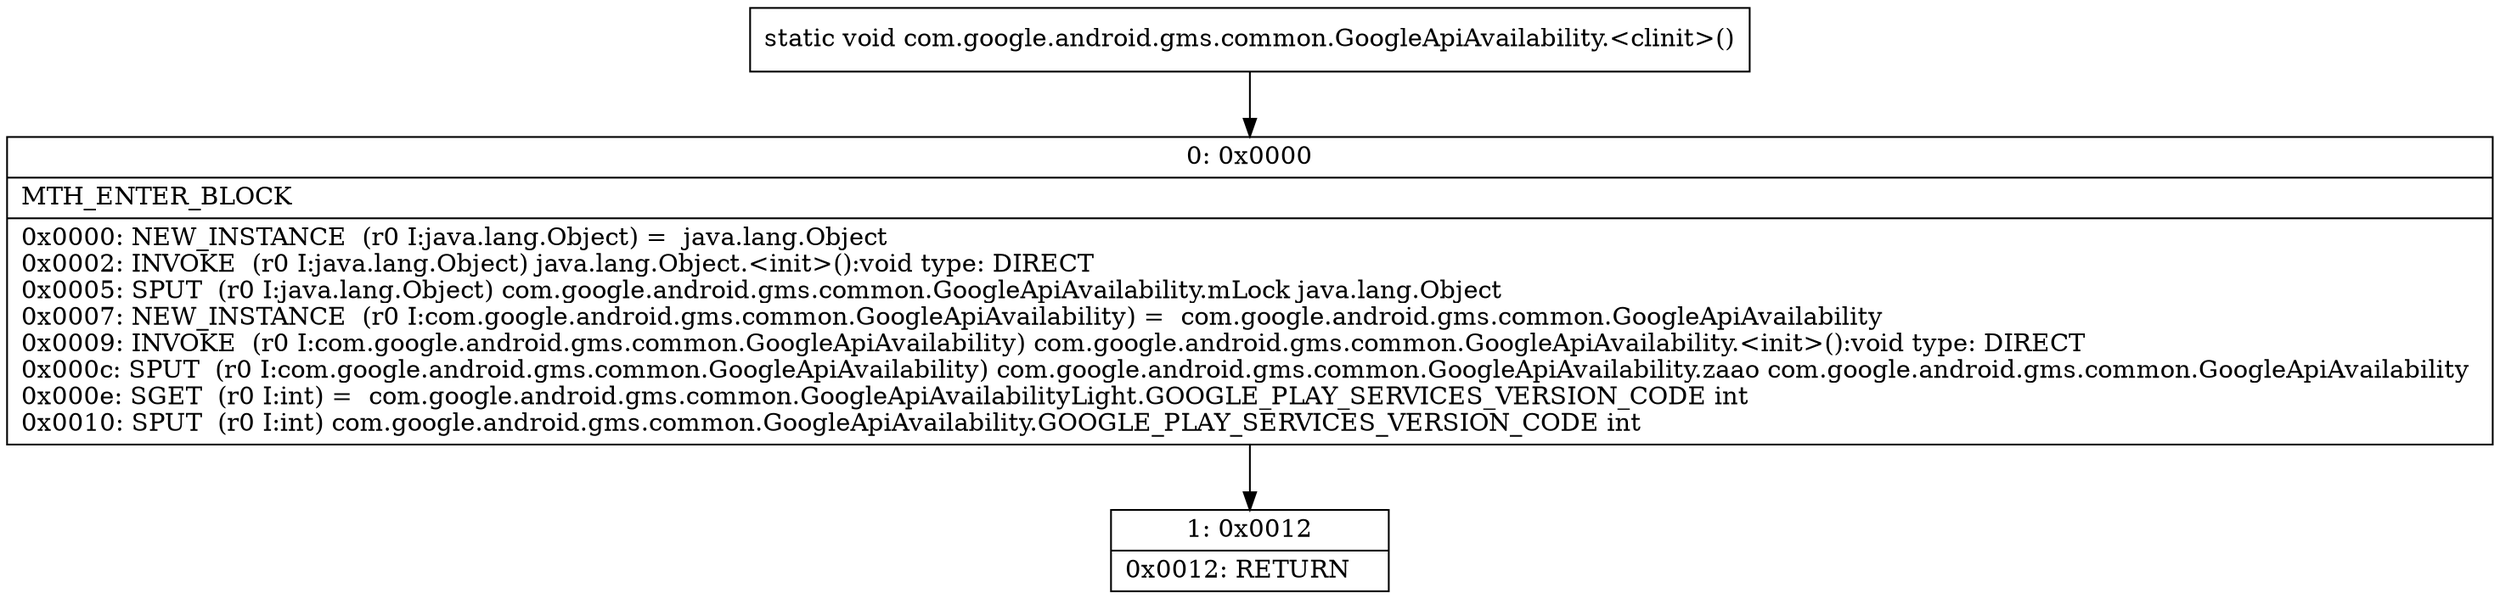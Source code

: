 digraph "CFG forcom.google.android.gms.common.GoogleApiAvailability.\<clinit\>()V" {
Node_0 [shape=record,label="{0\:\ 0x0000|MTH_ENTER_BLOCK\l|0x0000: NEW_INSTANCE  (r0 I:java.lang.Object) =  java.lang.Object \l0x0002: INVOKE  (r0 I:java.lang.Object) java.lang.Object.\<init\>():void type: DIRECT \l0x0005: SPUT  (r0 I:java.lang.Object) com.google.android.gms.common.GoogleApiAvailability.mLock java.lang.Object \l0x0007: NEW_INSTANCE  (r0 I:com.google.android.gms.common.GoogleApiAvailability) =  com.google.android.gms.common.GoogleApiAvailability \l0x0009: INVOKE  (r0 I:com.google.android.gms.common.GoogleApiAvailability) com.google.android.gms.common.GoogleApiAvailability.\<init\>():void type: DIRECT \l0x000c: SPUT  (r0 I:com.google.android.gms.common.GoogleApiAvailability) com.google.android.gms.common.GoogleApiAvailability.zaao com.google.android.gms.common.GoogleApiAvailability \l0x000e: SGET  (r0 I:int) =  com.google.android.gms.common.GoogleApiAvailabilityLight.GOOGLE_PLAY_SERVICES_VERSION_CODE int \l0x0010: SPUT  (r0 I:int) com.google.android.gms.common.GoogleApiAvailability.GOOGLE_PLAY_SERVICES_VERSION_CODE int \l}"];
Node_1 [shape=record,label="{1\:\ 0x0012|0x0012: RETURN   \l}"];
MethodNode[shape=record,label="{static void com.google.android.gms.common.GoogleApiAvailability.\<clinit\>() }"];
MethodNode -> Node_0;
Node_0 -> Node_1;
}

